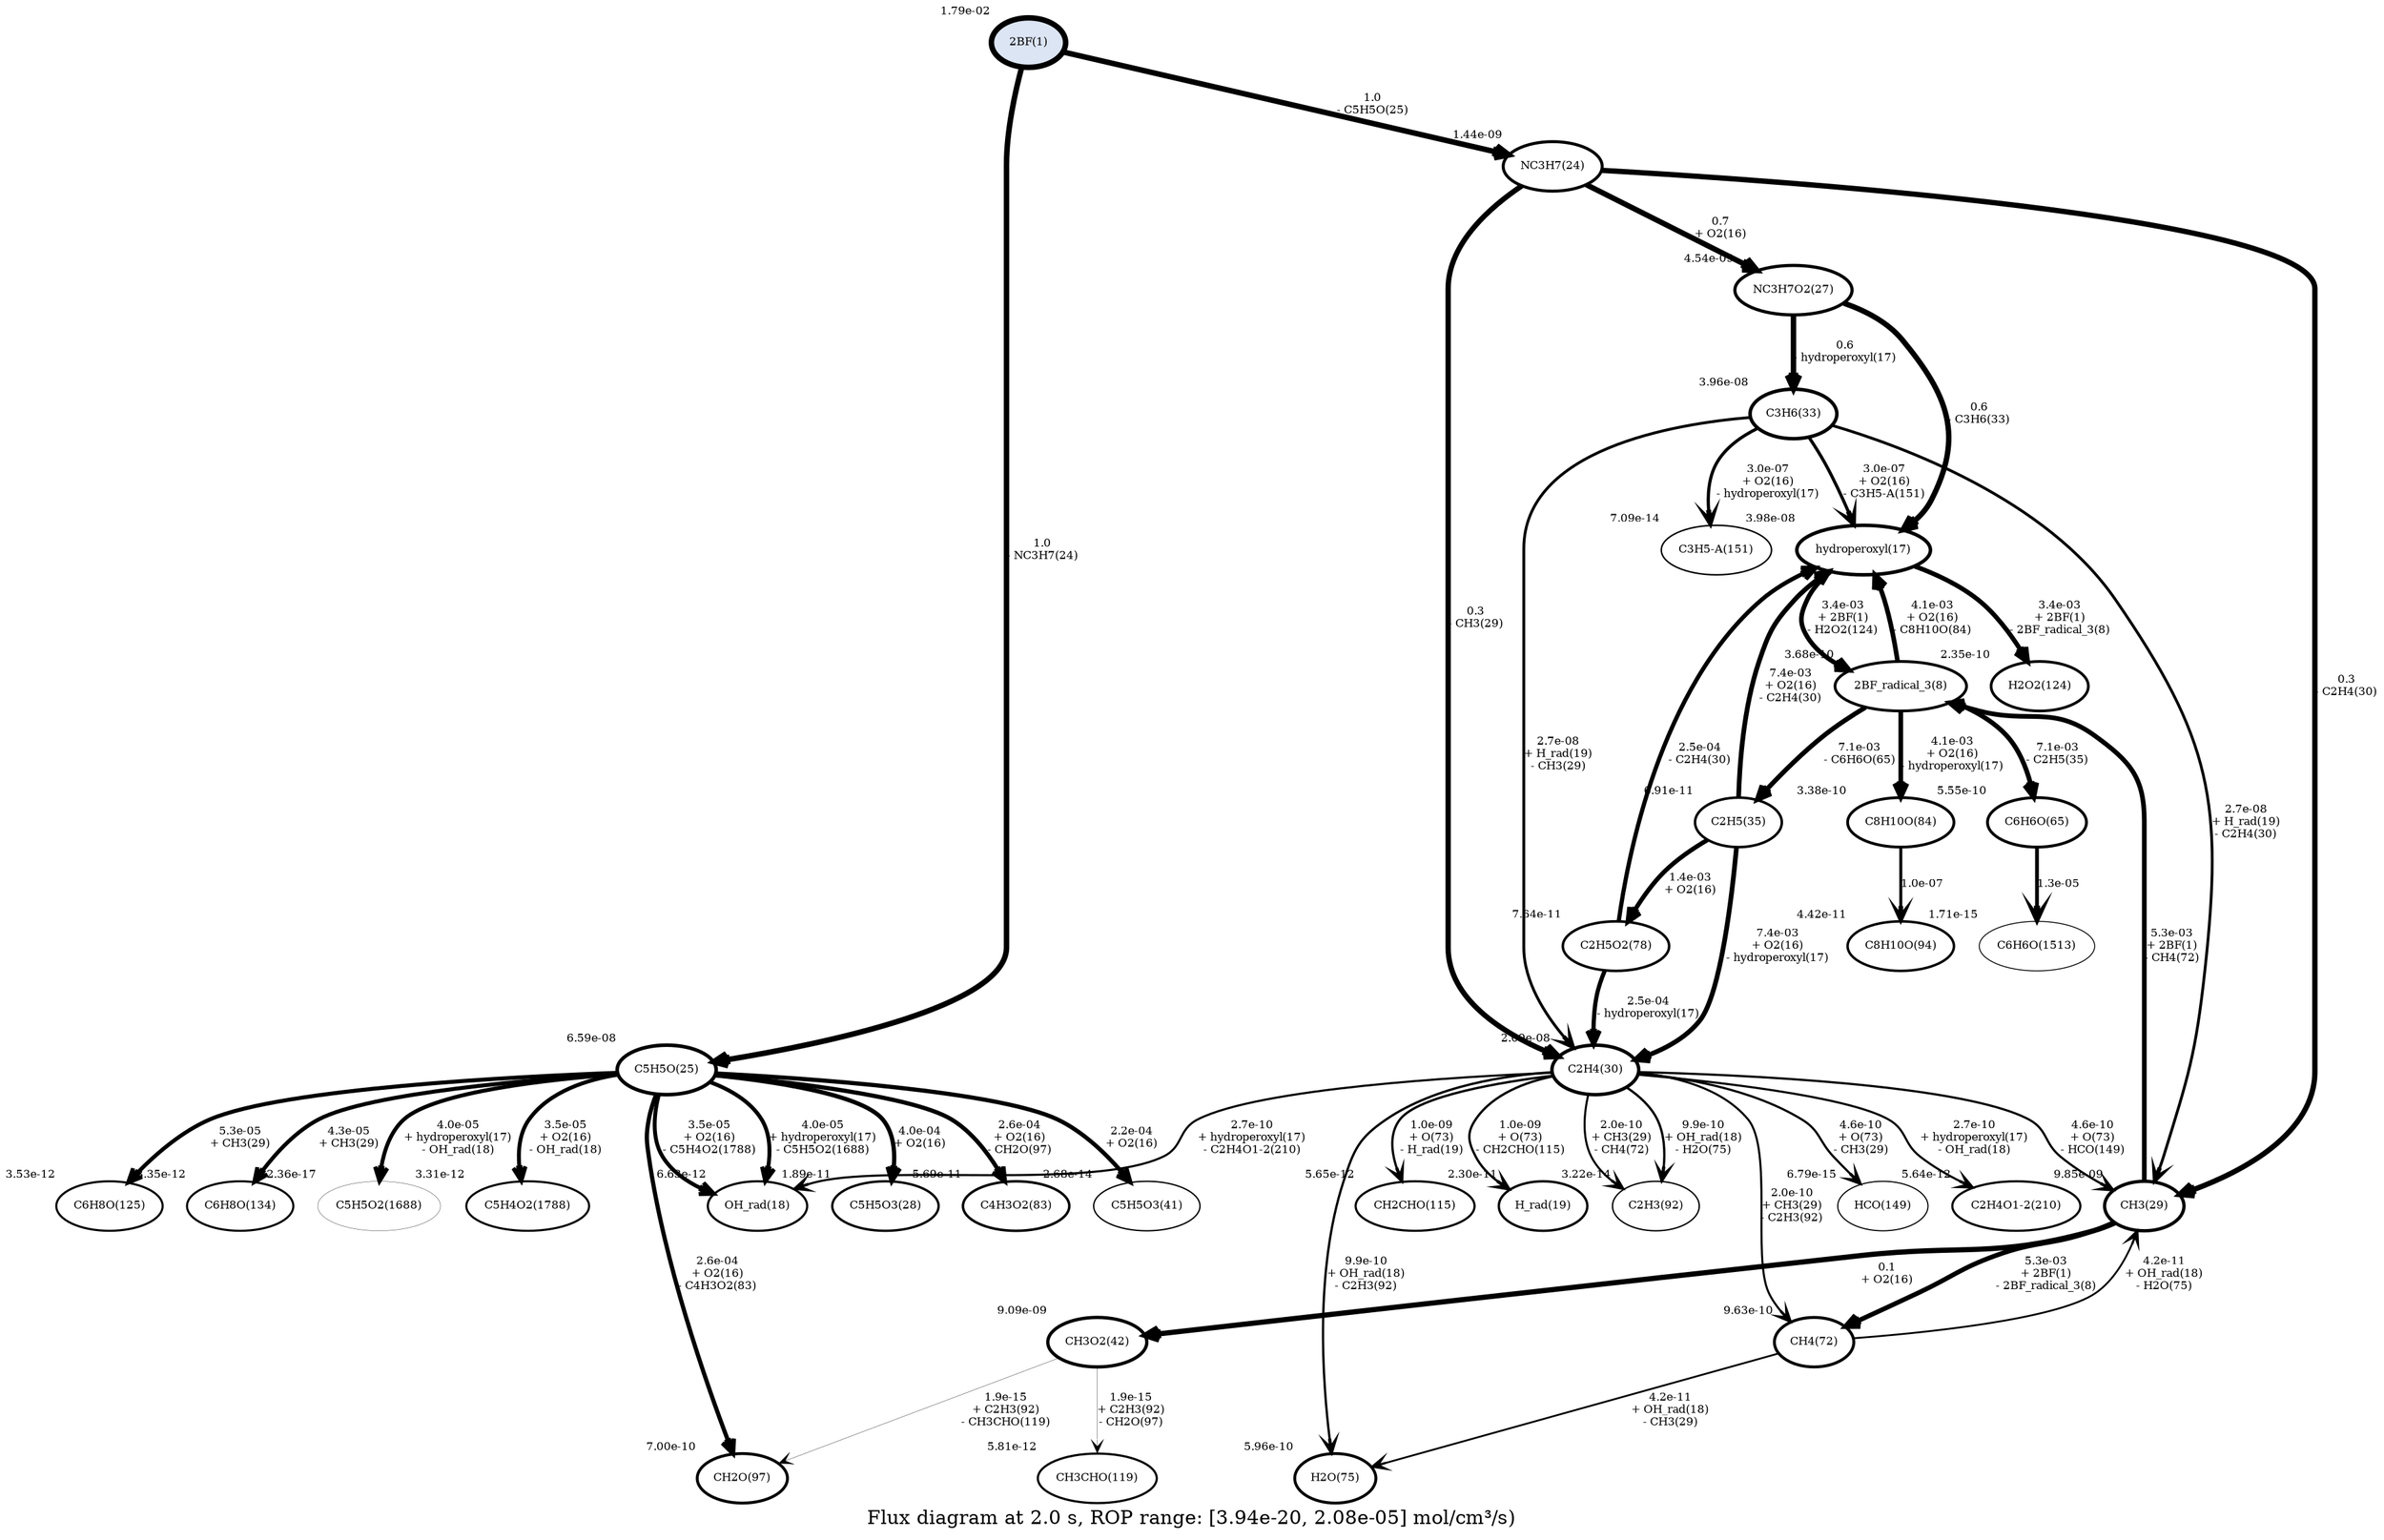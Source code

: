 digraph G {
label="Flux diagram at 2.0 s, ROP range: [3.94e-20, 2.08e-05] mol/cm³/s)";
"2BF(1)" [fillcolor="#DCE5F4", fontsize=8, penwidth=4.0, style=filled, xlabel="1.79e-02"];
"C5H5O(25)" [fontsize=8, penwidth=2.612174003285728, xlabel="6.59e-08"];
"NC3H7(24)" [fontsize=8, penwidth=2.188045771722405, xlabel="1.44e-09"];
"2BF(1)" -> "C5H5O(25)"  [arrowhead=vee, fontsize=8, label="1.0\n- NC3H7(24)", penwidth=4.0];
"2BF(1)" -> "NC3H7(24)"  [arrowhead=vee, fontsize=8, label="1.0\n- C5H5O(25)", penwidth=4.0];
"NC3H7O2(27)" [fontsize=8, penwidth=2.315484363086707, xlabel="4.54e-09"];
"NC3H7(24)" -> "NC3H7O2(27)"  [arrowhead=vee, fontsize=8, label="0.7\n+ O2(16)", penwidth=3.9531118597733945];
"C2H4(30)" [fontsize=8, penwidth=2.4850666138707735, xlabel="2.09e-08"];
"CH3(29)" [fontsize=8, penwidth=2.401348802017171, xlabel="9.85e-09"];
"NC3H7(24)" -> "C2H4(30)"  [arrowhead=vee, fontsize=8, label="0.3\n- CH3(29)", penwidth=3.86596075946327];
"NC3H7(24)" -> "CH3(29)"  [arrowhead=vee, fontsize=8, label="0.3\n- C2H4(30)", penwidth=3.86596075946327];
"CH3O2(42)" [fontsize=8, penwidth=2.392472901616007, xlabel="9.09e-09"];
"CH3(29)" -> "CH3O2(42)"  [arrowhead=vee, fontsize=8, label="0.1\n+ O2(16)", penwidth=3.7785081320393186];
"2BF_radical_3(8)" [fontsize=8, penwidth=2.036769852662828, xlabel="3.68e-10"];
"CH4(72)" [fontsize=8, penwidth=2.1435799395523945, xlabel="9.63e-10"];
"CH3(29)" -> "2BF_radical_3(8)"  [arrowhead=vee, fontsize=8, label="5.3e-03\n+ 2BF(1)\n- CH4(72)", penwidth=3.4116450697646012];
"CH3(29)" -> "CH4(72)"  [arrowhead=vee, fontsize=8, label="5.3e-03\n+ 2BF(1)\n- 2BF_radical_3(8)", penwidth=3.4116450697646012];
"H2O(75)" [fontsize=8, penwidth=2.090287591196239, xlabel="5.96e-10"];
"CH4(72)" -> "CH3(29)"  [arrowhead=vee, fontsize=8, label="4.2e-11\n+ OH_rad(18)\n- H2O(75)", penwidth=1.3219434735452613];
"CH4(72)" -> "H2O(75)"  [arrowhead=vee, fontsize=8, label="4.2e-11\n+ OH_rad(18)\n- CH3(29)", penwidth=1.3219434735452613];
"C2H5(35)" [fontsize=8, penwidth=1.8514000200063356, xlabel="6.91e-11"];
"C6H6O(65)" [fontsize=8, penwidth=2.0824718125393273, xlabel="5.55e-10"];
"2BF_radical_3(8)" -> "C2H5(35)"  [arrowhead=vee, fontsize=8, label="7.1e-03\n- C6H6O(65)", penwidth=3.4452085029301682];
"2BF_radical_3(8)" -> "C6H6O(65)"  [arrowhead=vee, fontsize=8, label="7.1e-03\n- C2H5(35)", penwidth=3.4452085029301682];
"C8H10O(84)" [fontsize=8, penwidth=2.027507188097893, xlabel="3.38e-10"];
"hydroperoxyl(17)" [fontsize=8, penwidth=2.556360482655869, xlabel="3.98e-08"];
"2BF_radical_3(8)" -> "C8H10O(84)"  [arrowhead=vee, fontsize=8, label="4.1e-03\n+ O2(16)\n- hydroperoxyl(17)", penwidth=3.3833583478961424];
"2BF_radical_3(8)" -> "hydroperoxyl(17)"  [arrowhead=vee, fontsize=8, label="4.1e-03\n+ O2(16)\n- C8H10O(84)", penwidth=3.3833583478961424];
"H2O2(124)" [fontsize=8, penwidth=1.9872940288030387, xlabel="2.35e-10"];
"hydroperoxyl(17)" -> "2BF_radical_3(8)"  [arrowhead=vee, fontsize=8, label="3.4e-03\n+ 2BF(1)\n- H2O2(124)", penwidth=3.3638947492663833];
"hydroperoxyl(17)" -> "H2O2(124)"  [arrowhead=vee, fontsize=8, label="3.4e-03\n+ 2BF(1)\n- 2BF_radical_3(8)", penwidth=3.3638947492663833];
"C8H10O(94)" [fontsize=8, penwidth=1.801785192332098, xlabel="4.42e-11"];
"C8H10O(84)" -> "C8H10O(94)"  [arrowhead=vee, fontsize=8, label="1.0e-07", penwidth=2.195096798414099];
"C6H6O(1513)" [fontsize=8, penwidth=0.6750911447314258, xlabel="1.71e-15"];
"C6H6O(65)" -> "C6H6O(1513)"  [arrowhead=vee, fontsize=8, label="1.3e-05", penwidth=2.7411355148848533];
"C2H5(35)" -> "C2H4(30)"  [arrowhead=vee, fontsize=8, label="7.4e-03\n+ O2(16)\n- hydroperoxyl(17)", penwidth=3.449363013738345];
"C2H5(35)" -> "hydroperoxyl(17)"  [arrowhead=vee, fontsize=8, label="7.4e-03\n+ O2(16)\n- C2H4(30)", penwidth=3.449363013738345];
"C2H5O2(78)" [fontsize=8, penwidth=1.8624871929700146, xlabel="7.64e-11"];
"C2H5(35)" -> "C2H5O2(78)"  [arrowhead=vee, fontsize=8, label="1.4e-03\n+ O2(16)", penwidth=3.2645507829701628];
"C2H5O2(78)" -> "C2H4(30)"  [arrowhead=vee, fontsize=8, label="2.5e-04\n- hydroperoxyl(17)", penwidth=3.0694974726307223];
"C2H5O2(78)" -> "hydroperoxyl(17)"  [arrowhead=vee, fontsize=8, label="2.5e-04\n- C2H4(30)", penwidth=3.0694974726307223];
"CH2O(97)" [fontsize=8, penwidth=2.1080928371049925, xlabel="7.00e-10"];
"CH3CHO(119)" [fontsize=8, penwidth=1.5768731519797812, xlabel="5.81e-12"];
"CH3O2(42)" -> "CH2O(97)"  [arrowhead=vee, fontsize=8, label="1.9e-15\n+ C2H3(92)\n- CH3CHO(119)", penwidth=0.2];
"CH3O2(42)" -> "CH3CHO(119)"  [arrowhead=vee, fontsize=8, label="1.9e-15\n+ C2H3(92)\n- CH2O(97)", penwidth=0.2];
"CH2CHO(115)" [fontsize=8, penwidth=1.5736927099632012, xlabel="5.65e-12"];
"H_rad(19)" [fontsize=8, penwidth=1.7295321149786738, xlabel="2.30e-11"];
"C2H4(30)" -> "CH2CHO(115)"  [arrowhead=vee, fontsize=8, label="1.0e-09\n+ O(73)\n- H_rad(19)", penwidth=1.6795506821455728];
"C2H4(30)" -> "H_rad(19)"  [arrowhead=vee, fontsize=8, label="1.0e-09\n+ O(73)\n- CH2CHO(115)", penwidth=1.6795506821455728];
"C2H3(92)" [fontsize=8, penwidth=1.000517889814375, xlabel="3.22e-14"];
"C2H4(30)" -> "C2H3(92)"  [arrowhead=vee, fontsize=8, label="9.9e-10\n+ OH_rad(18)\n- H2O(75)", penwidth=1.6759920533736867];
"C2H4(30)" -> "H2O(75)"  [arrowhead=vee, fontsize=8, label="9.9e-10\n+ OH_rad(18)\n- C2H3(92)", penwidth=1.6759920533736867];
"HCO(149)" [fontsize=8, penwidth=0.8280579445302036, xlabel="6.79e-15"];
"C2H4(30)" -> "CH3(29)"  [arrowhead=vee, fontsize=8, label="4.6e-10\n+ O(73)\n- HCO(149)", penwidth=1.5894377866407674];
"C2H4(30)" -> "HCO(149)"  [arrowhead=vee, fontsize=8, label="4.6e-10\n+ O(73)\n- CH3(29)", penwidth=1.5894377866407674];
"C2H4O1-2(210)" [fontsize=8, penwidth=1.5734867102761336, xlabel="5.64e-12"];
"OH_rad(18)" [fontsize=8, penwidth=1.5914581795871836, xlabel="6.63e-12"];
"C2H4(30)" -> "C2H4O1-2(210)"  [arrowhead=vee, fontsize=8, label="2.7e-10\n+ hydroperoxyl(17)\n- OH_rad(18)", penwidth=1.5291712566106568];
"C2H4(30)" -> "OH_rad(18)"  [arrowhead=vee, fontsize=8, label="2.7e-10\n+ hydroperoxyl(17)\n- C2H4O1-2(210)", penwidth=1.5291712566106568];
"C2H4(30)" -> "C2H3(92)"  [arrowhead=vee, fontsize=8, label="2.0e-10\n+ CH3(29)\n- CH4(72)", penwidth=1.4942009953620132];
"C2H4(30)" -> "CH4(72)"  [arrowhead=vee, fontsize=8, label="2.0e-10\n+ CH3(29)\n- C2H3(92)", penwidth=1.4942009953620132];
"C3H6(33)" [fontsize=8, penwidth=2.555738729087293, xlabel="3.96e-08"];
"NC3H7O2(27)" -> "C3H6(33)"  [arrowhead=vee, fontsize=8, label="0.6\n- hydroperoxyl(17)", penwidth=3.939224199258321];
"NC3H7O2(27)" -> "hydroperoxyl(17)"  [arrowhead=vee, fontsize=8, label="0.6\n- C3H6(33)", penwidth=3.939224199258321];
"C3H5-A(151)" [fontsize=8, penwidth=1.0881273166628027, xlabel="7.09e-14"];
"C3H6(33)" -> "C3H5-A(151)"  [arrowhead=vee, fontsize=8, label="3.0e-07\n+ O2(16)\n- hydroperoxyl(17)", penwidth=2.3147644387955335];
"C3H6(33)" -> "hydroperoxyl(17)"  [arrowhead=vee, fontsize=8, label="3.0e-07\n+ O2(16)\n- C3H5-A(151)", penwidth=2.3147644387955335];
"C3H6(33)" -> "C2H4(30)"  [arrowhead=vee, fontsize=8, label="2.7e-08\n+ H_rad(19)\n- CH3(29)", penwidth=2.0464706596372055];
"C3H6(33)" -> "CH3(29)"  [arrowhead=vee, fontsize=8, label="2.7e-08\n+ H_rad(19)\n- C2H4(30)", penwidth=2.0464706596372055];
"C5H5O3(28)" [fontsize=8, penwidth=1.7073248967845482, xlabel="1.89e-11"];
"C5H5O(25)" -> "C5H5O3(28)"  [arrowhead=vee, fontsize=8, label="4.0e-04\n+ O2(16)", penwidth=3.12170970095839];
"C4H3O2(83)" [fontsize=8, penwidth=1.8299002323373423, xlabel="5.69e-11"];
"C5H5O(25)" -> "C4H3O2(83)"  [arrowhead=vee, fontsize=8, label="2.6e-04\n+ O2(16)\n- CH2O(97)", penwidth=3.074598296079152];
"C5H5O(25)" -> "CH2O(97)"  [arrowhead=vee, fontsize=8, label="2.6e-04\n+ O2(16)\n- C4H3O2(83)", penwidth=3.074598296079152];
"C5H5O3(41)" [fontsize=8, penwidth=0.9802057204380754, xlabel="2.68e-14"];
"C5H5O(25)" -> "C5H5O3(41)"  [arrowhead=vee, fontsize=8, label="2.2e-04\n+ O2(16)", penwidth=3.057274015018226];
"C6H8O(125)" [fontsize=8, penwidth=1.5214776119856948, xlabel="3.53e-12"];
"C5H5O(25)" -> "C6H8O(125)"  [arrowhead=vee, fontsize=8, label="5.3e-05\n+ CH3(29)", penwidth=2.896574174876073];
"C6H8O(134)" [fontsize=8, penwidth=1.515827799335507, xlabel="3.35e-12"];
"C5H5O(25)" -> "C6H8O(134)"  [arrowhead=vee, fontsize=8, label="4.3e-05\n+ CH3(29)", penwidth=2.8732545753104417];
"C5H5O2(1688)" [fontsize=8, penwidth=0.19999999999999973, xlabel="2.36e-17"];
"C5H5O(25)" -> "C5H5O2(1688)"  [arrowhead=vee, fontsize=8, label="4.0e-05\n+ hydroperoxyl(17)\n- OH_rad(18)", penwidth=2.86564497968172];
"C5H5O(25)" -> "OH_rad(18)"  [arrowhead=vee, fontsize=8, label="4.0e-05\n+ hydroperoxyl(17)\n- C5H5O2(1688)", penwidth=2.86564497968172];
"C5H4O2(1788)" [fontsize=8, penwidth=1.5142583641790928, xlabel="3.31e-12"];
"C5H5O(25)" -> "C5H4O2(1788)"  [arrowhead=vee, fontsize=8, label="3.5e-05\n+ O2(16)\n- OH_rad(18)", penwidth=2.8490362024306353];
"C5H5O(25)" -> "OH_rad(18)"  [arrowhead=vee, fontsize=8, label="3.5e-05\n+ O2(16)\n- C5H4O2(1788)", penwidth=2.8490362024306353];
}
